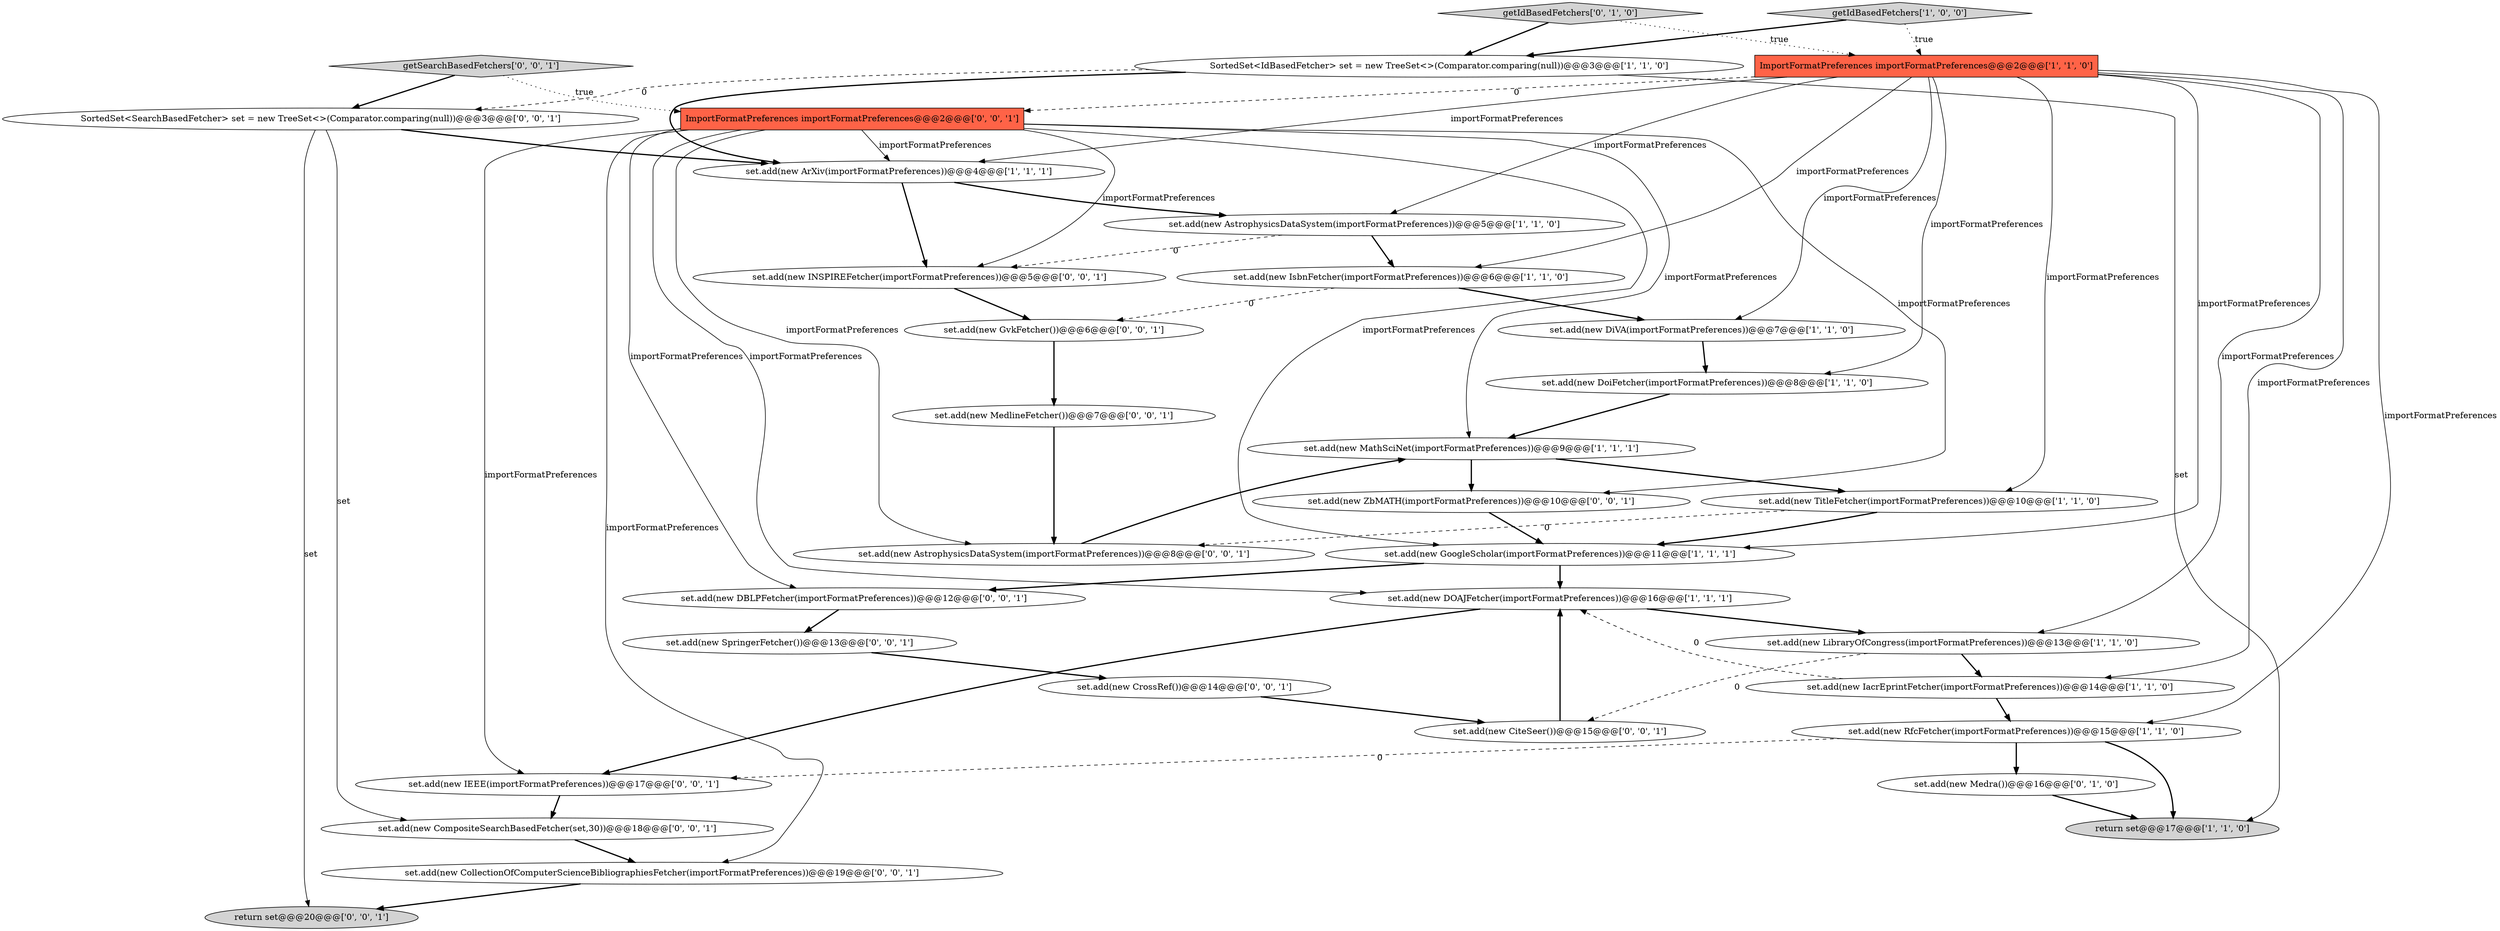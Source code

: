 digraph {
6 [style = filled, label = "ImportFormatPreferences importFormatPreferences@@@2@@@['1', '1', '0']", fillcolor = tomato, shape = box image = "AAA0AAABBB1BBB"];
8 [style = filled, label = "set.add(new DOAJFetcher(importFormatPreferences))@@@16@@@['1', '1', '1']", fillcolor = white, shape = ellipse image = "AAA0AAABBB1BBB"];
12 [style = filled, label = "set.add(new DoiFetcher(importFormatPreferences))@@@8@@@['1', '1', '0']", fillcolor = white, shape = ellipse image = "AAA0AAABBB1BBB"];
27 [style = filled, label = "set.add(new GvkFetcher())@@@6@@@['0', '0', '1']", fillcolor = white, shape = ellipse image = "AAA0AAABBB3BBB"];
18 [style = filled, label = "set.add(new MedlineFetcher())@@@7@@@['0', '0', '1']", fillcolor = white, shape = ellipse image = "AAA0AAABBB3BBB"];
3 [style = filled, label = "set.add(new MathSciNet(importFormatPreferences))@@@9@@@['1', '1', '1']", fillcolor = white, shape = ellipse image = "AAA0AAABBB1BBB"];
32 [style = filled, label = "set.add(new IEEE(importFormatPreferences))@@@17@@@['0', '0', '1']", fillcolor = white, shape = ellipse image = "AAA0AAABBB3BBB"];
5 [style = filled, label = "set.add(new AstrophysicsDataSystem(importFormatPreferences))@@@5@@@['1', '1', '0']", fillcolor = white, shape = ellipse image = "AAA0AAABBB1BBB"];
7 [style = filled, label = "set.add(new IsbnFetcher(importFormatPreferences))@@@6@@@['1', '1', '0']", fillcolor = white, shape = ellipse image = "AAA0AAABBB1BBB"];
26 [style = filled, label = "getSearchBasedFetchers['0', '0', '1']", fillcolor = lightgray, shape = diamond image = "AAA0AAABBB3BBB"];
22 [style = filled, label = "set.add(new DBLPFetcher(importFormatPreferences))@@@12@@@['0', '0', '1']", fillcolor = white, shape = ellipse image = "AAA0AAABBB3BBB"];
17 [style = filled, label = "getIdBasedFetchers['0', '1', '0']", fillcolor = lightgray, shape = diamond image = "AAA0AAABBB2BBB"];
31 [style = filled, label = "return set@@@20@@@['0', '0', '1']", fillcolor = lightgray, shape = ellipse image = "AAA0AAABBB3BBB"];
4 [style = filled, label = "set.add(new LibraryOfCongress(importFormatPreferences))@@@13@@@['1', '1', '0']", fillcolor = white, shape = ellipse image = "AAA0AAABBB1BBB"];
29 [style = filled, label = "set.add(new INSPIREFetcher(importFormatPreferences))@@@5@@@['0', '0', '1']", fillcolor = white, shape = ellipse image = "AAA0AAABBB3BBB"];
21 [style = filled, label = "set.add(new SpringerFetcher())@@@13@@@['0', '0', '1']", fillcolor = white, shape = ellipse image = "AAA0AAABBB3BBB"];
13 [style = filled, label = "set.add(new TitleFetcher(importFormatPreferences))@@@10@@@['1', '1', '0']", fillcolor = white, shape = ellipse image = "AAA0AAABBB1BBB"];
0 [style = filled, label = "SortedSet<IdBasedFetcher> set = new TreeSet<>(Comparator.comparing(null))@@@3@@@['1', '1', '0']", fillcolor = white, shape = ellipse image = "AAA0AAABBB1BBB"];
10 [style = filled, label = "set.add(new ArXiv(importFormatPreferences))@@@4@@@['1', '1', '1']", fillcolor = white, shape = ellipse image = "AAA0AAABBB1BBB"];
23 [style = filled, label = "ImportFormatPreferences importFormatPreferences@@@2@@@['0', '0', '1']", fillcolor = tomato, shape = box image = "AAA0AAABBB3BBB"];
2 [style = filled, label = "set.add(new IacrEprintFetcher(importFormatPreferences))@@@14@@@['1', '1', '0']", fillcolor = white, shape = ellipse image = "AAA0AAABBB1BBB"];
28 [style = filled, label = "SortedSet<SearchBasedFetcher> set = new TreeSet<>(Comparator.comparing(null))@@@3@@@['0', '0', '1']", fillcolor = white, shape = ellipse image = "AAA0AAABBB3BBB"];
33 [style = filled, label = "set.add(new CollectionOfComputerScienceBibliographiesFetcher(importFormatPreferences))@@@19@@@['0', '0', '1']", fillcolor = white, shape = ellipse image = "AAA0AAABBB3BBB"];
1 [style = filled, label = "set.add(new DiVA(importFormatPreferences))@@@7@@@['1', '1', '0']", fillcolor = white, shape = ellipse image = "AAA0AAABBB1BBB"];
19 [style = filled, label = "set.add(new CrossRef())@@@14@@@['0', '0', '1']", fillcolor = white, shape = ellipse image = "AAA0AAABBB3BBB"];
25 [style = filled, label = "set.add(new AstrophysicsDataSystem(importFormatPreferences))@@@8@@@['0', '0', '1']", fillcolor = white, shape = ellipse image = "AAA0AAABBB3BBB"];
30 [style = filled, label = "set.add(new ZbMATH(importFormatPreferences))@@@10@@@['0', '0', '1']", fillcolor = white, shape = ellipse image = "AAA0AAABBB3BBB"];
9 [style = filled, label = "return set@@@17@@@['1', '1', '0']", fillcolor = lightgray, shape = ellipse image = "AAA0AAABBB1BBB"];
20 [style = filled, label = "set.add(new CiteSeer())@@@15@@@['0', '0', '1']", fillcolor = white, shape = ellipse image = "AAA0AAABBB3BBB"];
14 [style = filled, label = "set.add(new RfcFetcher(importFormatPreferences))@@@15@@@['1', '1', '0']", fillcolor = white, shape = ellipse image = "AAA0AAABBB1BBB"];
11 [style = filled, label = "getIdBasedFetchers['1', '0', '0']", fillcolor = lightgray, shape = diamond image = "AAA0AAABBB1BBB"];
16 [style = filled, label = "set.add(new Medra())@@@16@@@['0', '1', '0']", fillcolor = white, shape = ellipse image = "AAA1AAABBB2BBB"];
24 [style = filled, label = "set.add(new CompositeSearchBasedFetcher(set,30))@@@18@@@['0', '0', '1']", fillcolor = white, shape = ellipse image = "AAA0AAABBB3BBB"];
15 [style = filled, label = "set.add(new GoogleScholar(importFormatPreferences))@@@11@@@['1', '1', '1']", fillcolor = white, shape = ellipse image = "AAA0AAABBB1BBB"];
23->29 [style = solid, label="importFormatPreferences"];
6->7 [style = solid, label="importFormatPreferences"];
13->15 [style = bold, label=""];
29->27 [style = bold, label=""];
23->33 [style = solid, label="importFormatPreferences"];
28->31 [style = solid, label="set"];
25->3 [style = bold, label=""];
0->28 [style = dashed, label="0"];
33->31 [style = bold, label=""];
14->16 [style = bold, label=""];
6->1 [style = solid, label="importFormatPreferences"];
0->9 [style = solid, label="set"];
23->10 [style = solid, label="importFormatPreferences"];
8->4 [style = bold, label=""];
24->33 [style = bold, label=""];
30->15 [style = bold, label=""];
1->12 [style = bold, label=""];
11->0 [style = bold, label=""];
19->20 [style = bold, label=""];
8->32 [style = bold, label=""];
23->25 [style = solid, label="importFormatPreferences"];
2->8 [style = dashed, label="0"];
6->4 [style = solid, label="importFormatPreferences"];
6->10 [style = solid, label="importFormatPreferences"];
6->2 [style = solid, label="importFormatPreferences"];
18->25 [style = bold, label=""];
20->8 [style = bold, label=""];
14->9 [style = bold, label=""];
3->30 [style = bold, label=""];
15->22 [style = bold, label=""];
6->5 [style = solid, label="importFormatPreferences"];
10->29 [style = bold, label=""];
6->13 [style = solid, label="importFormatPreferences"];
28->24 [style = solid, label="set"];
23->30 [style = solid, label="importFormatPreferences"];
3->13 [style = bold, label=""];
23->32 [style = solid, label="importFormatPreferences"];
23->15 [style = solid, label="importFormatPreferences"];
4->2 [style = bold, label=""];
26->23 [style = dotted, label="true"];
6->12 [style = solid, label="importFormatPreferences"];
0->10 [style = bold, label=""];
21->19 [style = bold, label=""];
14->32 [style = dashed, label="0"];
6->14 [style = solid, label="importFormatPreferences"];
13->25 [style = dashed, label="0"];
12->3 [style = bold, label=""];
11->6 [style = dotted, label="true"];
23->22 [style = solid, label="importFormatPreferences"];
26->28 [style = bold, label=""];
27->18 [style = bold, label=""];
17->6 [style = dotted, label="true"];
23->3 [style = solid, label="importFormatPreferences"];
2->14 [style = bold, label=""];
28->10 [style = bold, label=""];
4->20 [style = dashed, label="0"];
22->21 [style = bold, label=""];
7->1 [style = bold, label=""];
23->8 [style = solid, label="importFormatPreferences"];
17->0 [style = bold, label=""];
7->27 [style = dashed, label="0"];
15->8 [style = bold, label=""];
10->5 [style = bold, label=""];
5->7 [style = bold, label=""];
6->15 [style = solid, label="importFormatPreferences"];
5->29 [style = dashed, label="0"];
6->23 [style = dashed, label="0"];
32->24 [style = bold, label=""];
16->9 [style = bold, label=""];
}
